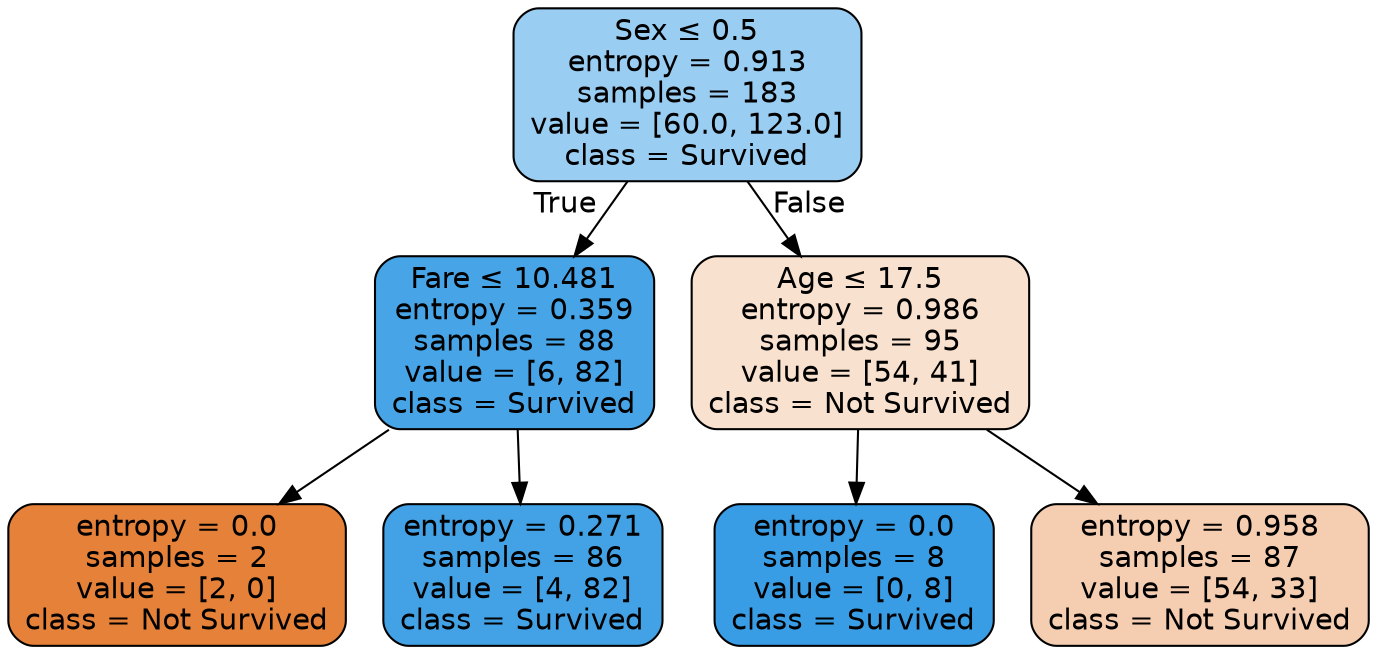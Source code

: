 digraph Tree {
node [shape=box, style="filled, rounded", color="black", fontname="helvetica"] ;
edge [fontname="helvetica"] ;
0 [label=<Sex &le; 0.5<br/>entropy = 0.913<br/>samples = 183<br/>value = [60.0, 123.0]<br/>class = Survived>, fillcolor="#9acdf2"] ;
1 [label=<Fare &le; 10.481<br/>entropy = 0.359<br/>samples = 88<br/>value = [6, 82]<br/>class = Survived>, fillcolor="#47a4e7"] ;
0 -> 1 [labeldistance=2.5, labelangle=45, headlabel="True"] ;
2 [label=<entropy = 0.0<br/>samples = 2<br/>value = [2, 0]<br/>class = Not Survived>, fillcolor="#e58139"] ;
1 -> 2 ;
3 [label=<entropy = 0.271<br/>samples = 86<br/>value = [4, 82]<br/>class = Survived>, fillcolor="#43a2e6"] ;
1 -> 3 ;
4 [label=<Age &le; 17.5<br/>entropy = 0.986<br/>samples = 95<br/>value = [54, 41]<br/>class = Not Survived>, fillcolor="#f9e1cf"] ;
0 -> 4 [labeldistance=2.5, labelangle=-45, headlabel="False"] ;
5 [label=<entropy = 0.0<br/>samples = 8<br/>value = [0, 8]<br/>class = Survived>, fillcolor="#399de5"] ;
4 -> 5 ;
6 [label=<entropy = 0.958<br/>samples = 87<br/>value = [54, 33]<br/>class = Not Survived>, fillcolor="#f5ceb2"] ;
4 -> 6 ;
}
